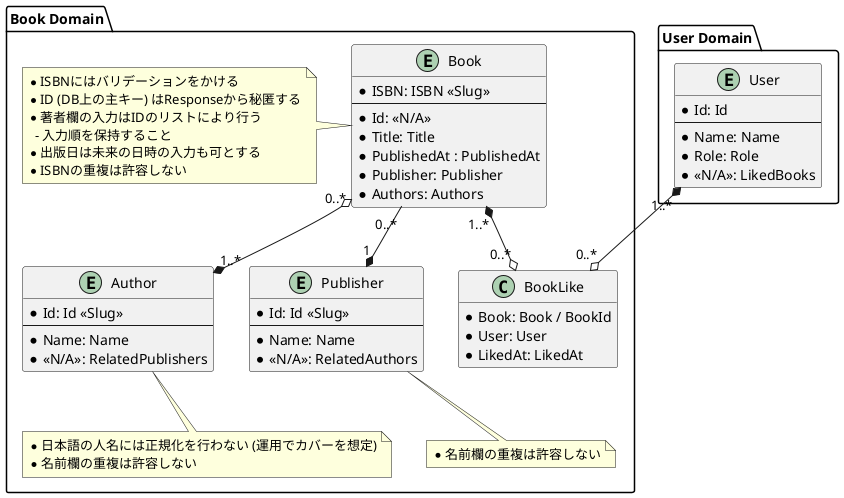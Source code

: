 @startuml BookApi_DomainModel

hide method
skinparam DefaultFontName Helvetica

package "Book Domain" as Domain {
    entity Author {
        * Id: Id <<Slug>>
        --
        * Name: Name
        * <<N/A>>: RelatedPublishers
    }

    entity Publisher {
        * Id: Id <<Slug>>
        --
        * Name: Name
        * <<N/A>>: RelatedAuthors
    }

    entity Book {
        * ISBN: ISBN <<Slug>>
        --
        * Id: <<N/A>>
        * Title: Title
        * PublishedAt : PublishedAt
        * Publisher: Publisher
        * Authors: Authors
    }

    class BookLike {
        * Book: Book / BookId
        * User: User
        * LikedAt: LikedAt
    }

    Book "0..*" o--* "1..*" Author
    Book "0..*" --* "1" Publisher
    Book "1..*" *--o "0..*" BookLike

    note left of Book
        * ISBNにはバリデーションをかける
        * ID (DB上の主キー) はResponseから秘匿する
        * 著者欄の入力はIDのリストにより行う
          - 入力順を保持すること
        * 出版日は未来の日時の入力も可とする
        * ISBNの重複は許容しない
    endnote

    note bottom of Author
        * 日本語の人名には正規化を行わない (運用でカバーを想定)
        * 名前欄の重複は許容しない
    endnote

    note bottom of Publisher
        * 名前欄の重複は許容しない
    endnote
}

package "User Domain" {
    entity User {
        * Id: Id
        --
        * Name: Name
        * Role: Role
        * <<N/A>>: LikedBooks
    }
}

BookLike "0..*" o-up-* "1..*" User

@enduml
